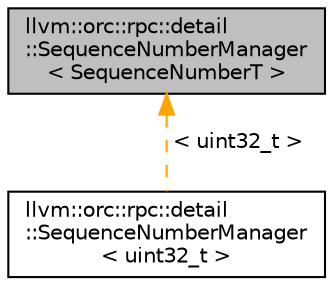 digraph "llvm::orc::rpc::detail::SequenceNumberManager&lt; SequenceNumberT &gt;"
{
 // LATEX_PDF_SIZE
  bgcolor="transparent";
  edge [fontname="Helvetica",fontsize="10",labelfontname="Helvetica",labelfontsize="10"];
  node [fontname="Helvetica",fontsize="10",shape="box"];
  Node1 [label="llvm::orc::rpc::detail\l::SequenceNumberManager\l\< SequenceNumberT \>",height=0.2,width=0.4,color="black", fillcolor="grey75", style="filled", fontcolor="black",tooltip=" "];
  Node1 -> Node2 [dir="back",color="orange",fontsize="10",style="dashed",label=" \< uint32_t \>" ,fontname="Helvetica"];
  Node2 [label="llvm::orc::rpc::detail\l::SequenceNumberManager\l\< uint32_t \>",height=0.2,width=0.4,color="black",URL="$classllvm_1_1orc_1_1rpc_1_1detail_1_1SequenceNumberManager.html",tooltip=" "];
}
